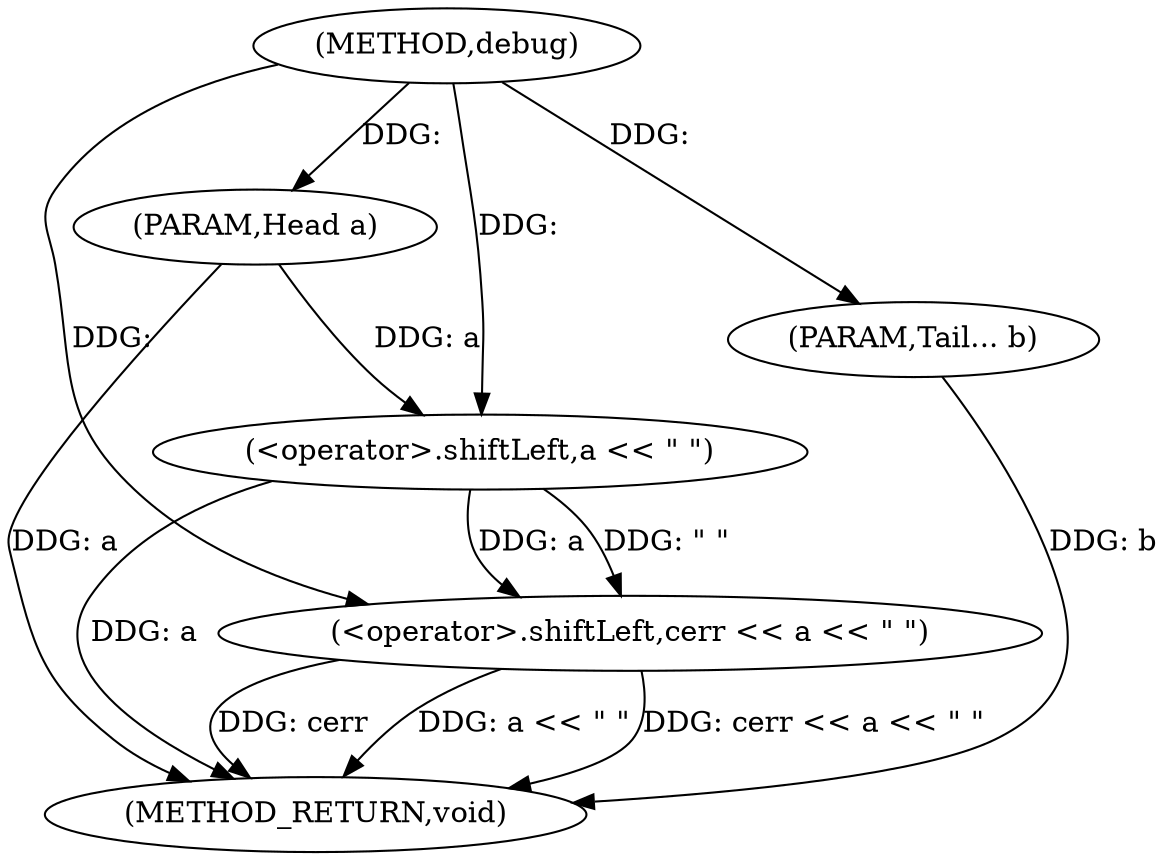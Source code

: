digraph "debug" {  
"1000150" [label = "(METHOD,debug)" ]
"1000159" [label = "(METHOD_RETURN,void)" ]
"1000151" [label = "(PARAM,Head a)" ]
"1000152" [label = "(PARAM,Tail... b)" ]
"1000154" [label = "(<operator>.shiftLeft,cerr << a << \" \")" ]
"1000156" [label = "(<operator>.shiftLeft,a << \" \")" ]
  "1000151" -> "1000159"  [ label = "DDG: a"] 
  "1000152" -> "1000159"  [ label = "DDG: b"] 
  "1000156" -> "1000159"  [ label = "DDG: a"] 
  "1000154" -> "1000159"  [ label = "DDG: a << \" \""] 
  "1000154" -> "1000159"  [ label = "DDG: cerr << a << \" \""] 
  "1000154" -> "1000159"  [ label = "DDG: cerr"] 
  "1000150" -> "1000151"  [ label = "DDG: "] 
  "1000150" -> "1000152"  [ label = "DDG: "] 
  "1000150" -> "1000154"  [ label = "DDG: "] 
  "1000156" -> "1000154"  [ label = "DDG: a"] 
  "1000156" -> "1000154"  [ label = "DDG: \" \""] 
  "1000151" -> "1000156"  [ label = "DDG: a"] 
  "1000150" -> "1000156"  [ label = "DDG: "] 
}
